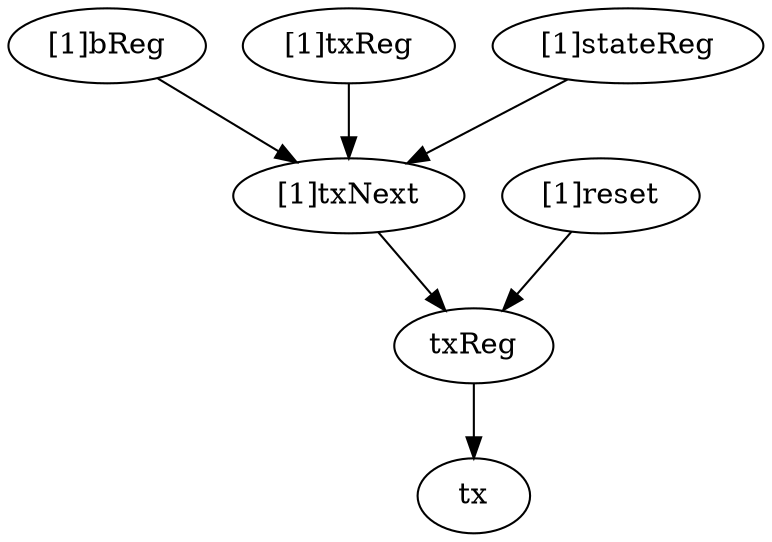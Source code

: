 strict digraph "" {
	tx	 [complexity=0,
		importance=0.038277004161,
		rank=0.0];
	"[1]bReg"	 [complexity=6,
		importance=0.21435779641,
		rank=0.0357262994017];
	"[1]txNext"	 [complexity=4,
		importance=0.151927702794,
		rank=0.0379819256984];
	"[1]bReg" -> "[1]txNext";
	"[1]txReg"	 [complexity=6,
		importance=0.207663995125,
		rank=0.0346106658541];
	"[1]txReg" -> "[1]txNext";
	txReg	 [complexity=2,
		importance=0.0940132964923,
		rank=0.0470066482462];
	"[1]txNext" -> txReg;
	"[1]reset"	 [complexity=3,
		importance=0.212370159053,
		rank=0.0707900530175];
	"[1]reset" -> txReg;
	"[1]stateReg"	 [complexity=5,
		importance=1.3012193377,
		rank=0.260243867541];
	"[1]stateReg" -> "[1]txNext";
	txReg -> tx;
}
